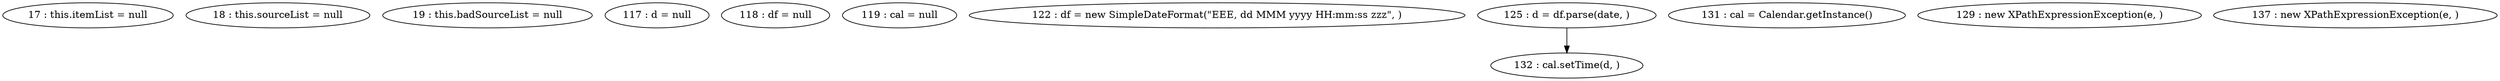 digraph G {
"17 : this.itemList = null"
"18 : this.sourceList = null"
"19 : this.badSourceList = null"
"117 : d = null"
"118 : df = null"
"119 : cal = null"
"122 : df = new SimpleDateFormat(\"EEE, dd MMM yyyy HH:mm:ss zzz\", )"
"125 : d = df.parse(date, )"
"125 : d = df.parse(date, )" -> "132 : cal.setTime(d, )"
"131 : cal = Calendar.getInstance()"
"132 : cal.setTime(d, )"
"129 : new XPathExpressionException(e, )"
"137 : new XPathExpressionException(e, )"
}